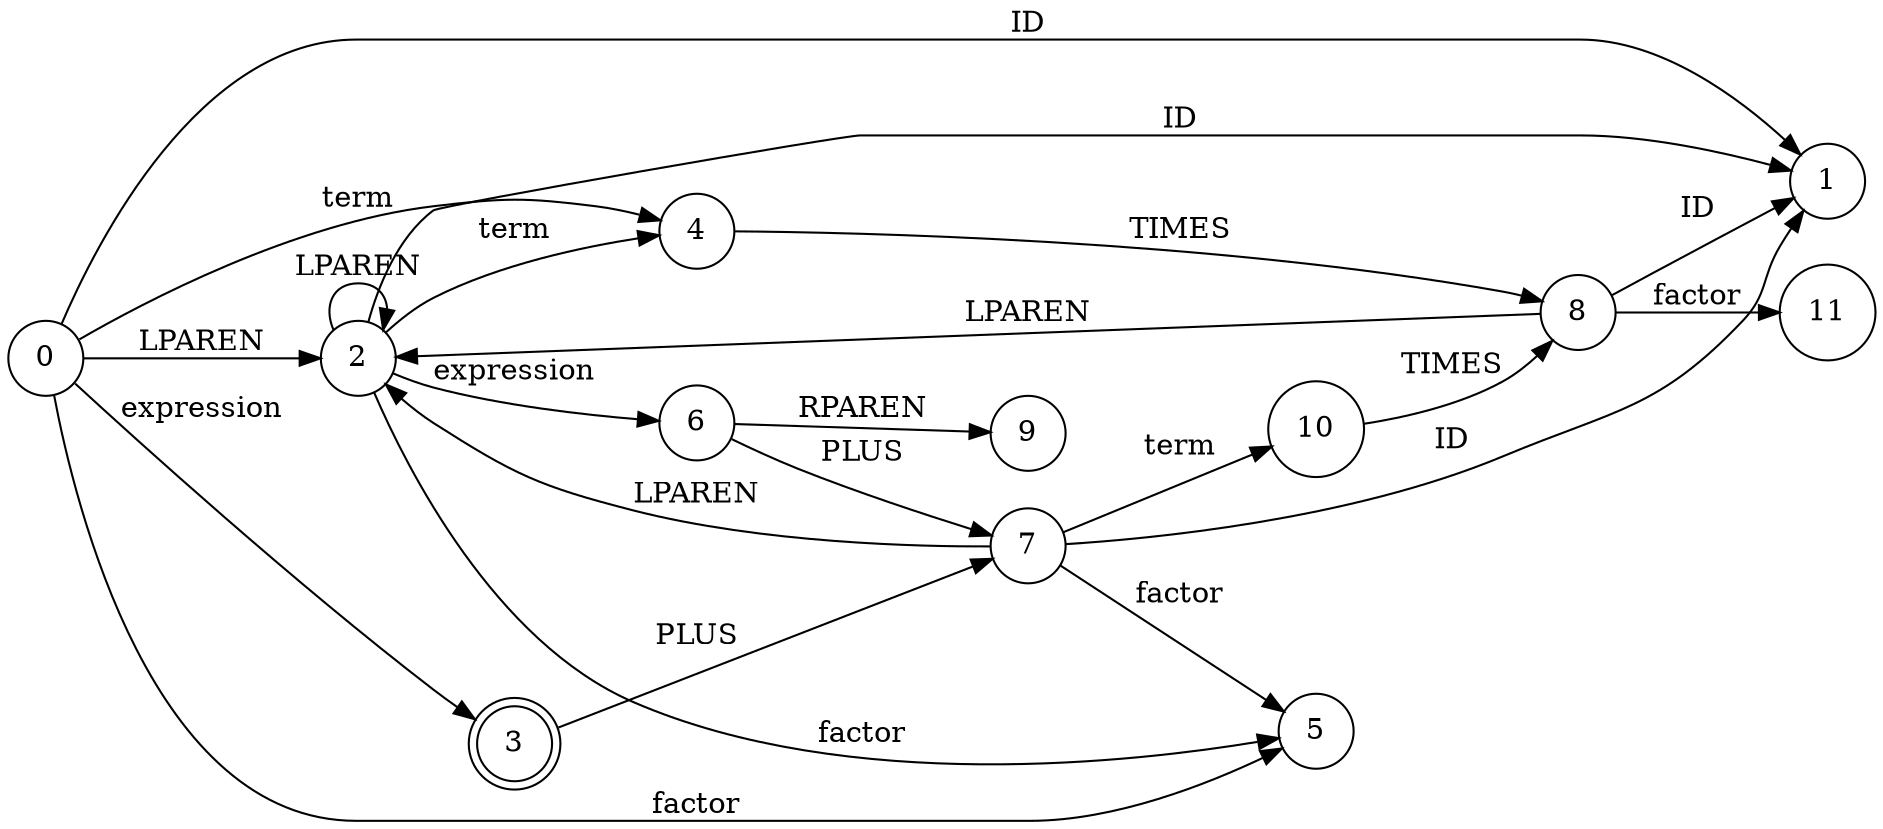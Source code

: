 // LR0
digraph {
	rankdir=LR
	0 [label=0 shape=circle]
	1 [label=1 shape=circle]
	0 -> 1 [label=ID]
	2 [label=2 shape=circle]
	2 -> 1 [label=ID]
	2 -> 2 [label=LPAREN]
	6 [label=6 shape=circle]
	7 [label=7 shape=circle]
	7 -> 1 [label=ID]
	7 -> 2 [label=LPAREN]
	10 [label=10 shape=circle]
	8 [label=8 shape=circle]
	8 -> 1 [label=ID]
	8 -> 2 [label=LPAREN]
	11 [label=11 shape=circle]
	8 -> 11 [label=factor]
	10 -> 8 [label=TIMES]
	7 -> 10 [label=term]
	5 [label=5 shape=circle]
	7 -> 5 [label=factor]
	6 -> 7 [label=PLUS]
	9 [label=9 shape=circle]
	6 -> 9 [label=RPAREN]
	2 -> 6 [label=expression]
	4 [label=4 shape=circle]
	4 -> 8 [label=TIMES]
	2 -> 4 [label=term]
	2 -> 5 [label=factor]
	0 -> 2 [label=LPAREN]
	3 [label=3 shape=doublecircle]
	3 -> 7 [label=PLUS]
	0 -> 3 [label=expression]
	0 -> 4 [label=term]
	0 -> 5 [label=factor]
}
